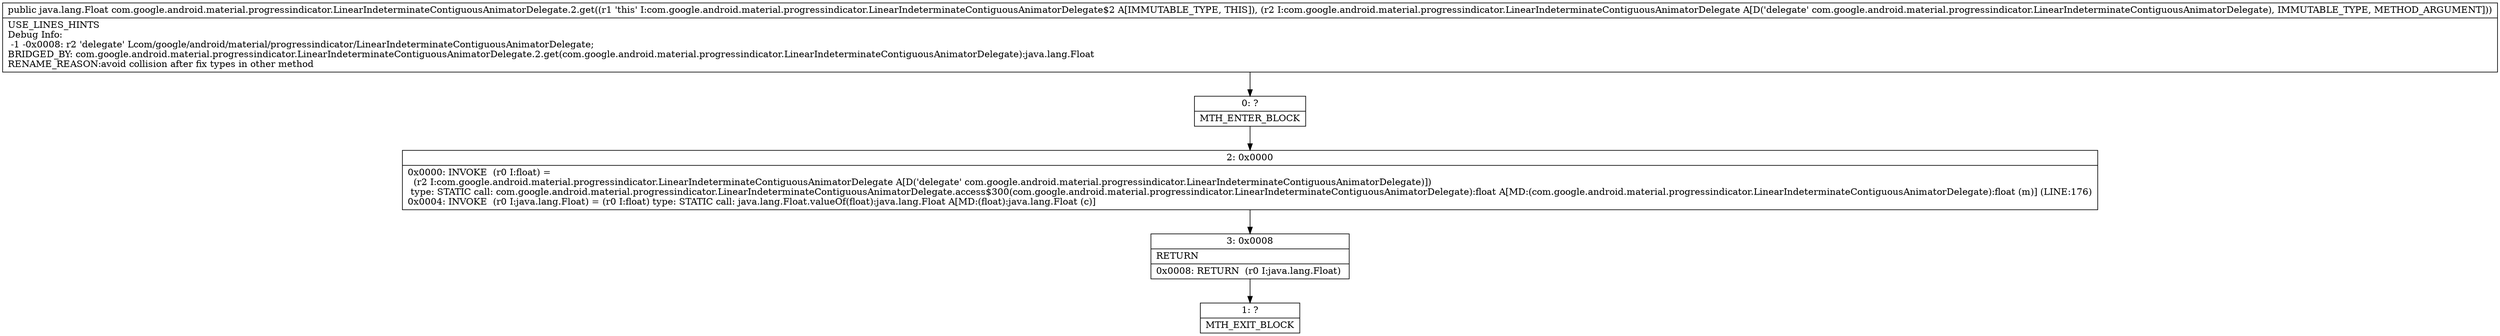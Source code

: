 digraph "CFG forcom.google.android.material.progressindicator.LinearIndeterminateContiguousAnimatorDelegate.2.get(Lcom\/google\/android\/material\/progressindicator\/LinearIndeterminateContiguousAnimatorDelegate;)Ljava\/lang\/Float;" {
Node_0 [shape=record,label="{0\:\ ?|MTH_ENTER_BLOCK\l}"];
Node_2 [shape=record,label="{2\:\ 0x0000|0x0000: INVOKE  (r0 I:float) = \l  (r2 I:com.google.android.material.progressindicator.LinearIndeterminateContiguousAnimatorDelegate A[D('delegate' com.google.android.material.progressindicator.LinearIndeterminateContiguousAnimatorDelegate)])\l type: STATIC call: com.google.android.material.progressindicator.LinearIndeterminateContiguousAnimatorDelegate.access$300(com.google.android.material.progressindicator.LinearIndeterminateContiguousAnimatorDelegate):float A[MD:(com.google.android.material.progressindicator.LinearIndeterminateContiguousAnimatorDelegate):float (m)] (LINE:176)\l0x0004: INVOKE  (r0 I:java.lang.Float) = (r0 I:float) type: STATIC call: java.lang.Float.valueOf(float):java.lang.Float A[MD:(float):java.lang.Float (c)]\l}"];
Node_3 [shape=record,label="{3\:\ 0x0008|RETURN\l|0x0008: RETURN  (r0 I:java.lang.Float) \l}"];
Node_1 [shape=record,label="{1\:\ ?|MTH_EXIT_BLOCK\l}"];
MethodNode[shape=record,label="{public java.lang.Float com.google.android.material.progressindicator.LinearIndeterminateContiguousAnimatorDelegate.2.get((r1 'this' I:com.google.android.material.progressindicator.LinearIndeterminateContiguousAnimatorDelegate$2 A[IMMUTABLE_TYPE, THIS]), (r2 I:com.google.android.material.progressindicator.LinearIndeterminateContiguousAnimatorDelegate A[D('delegate' com.google.android.material.progressindicator.LinearIndeterminateContiguousAnimatorDelegate), IMMUTABLE_TYPE, METHOD_ARGUMENT]))  | USE_LINES_HINTS\lDebug Info:\l  \-1 \-0x0008: r2 'delegate' Lcom\/google\/android\/material\/progressindicator\/LinearIndeterminateContiguousAnimatorDelegate;\lBRIDGED_BY: com.google.android.material.progressindicator.LinearIndeterminateContiguousAnimatorDelegate.2.get(com.google.android.material.progressindicator.LinearIndeterminateContiguousAnimatorDelegate):java.lang.Float\lRENAME_REASON:avoid collision after fix types in other method\l}"];
MethodNode -> Node_0;Node_0 -> Node_2;
Node_2 -> Node_3;
Node_3 -> Node_1;
}

